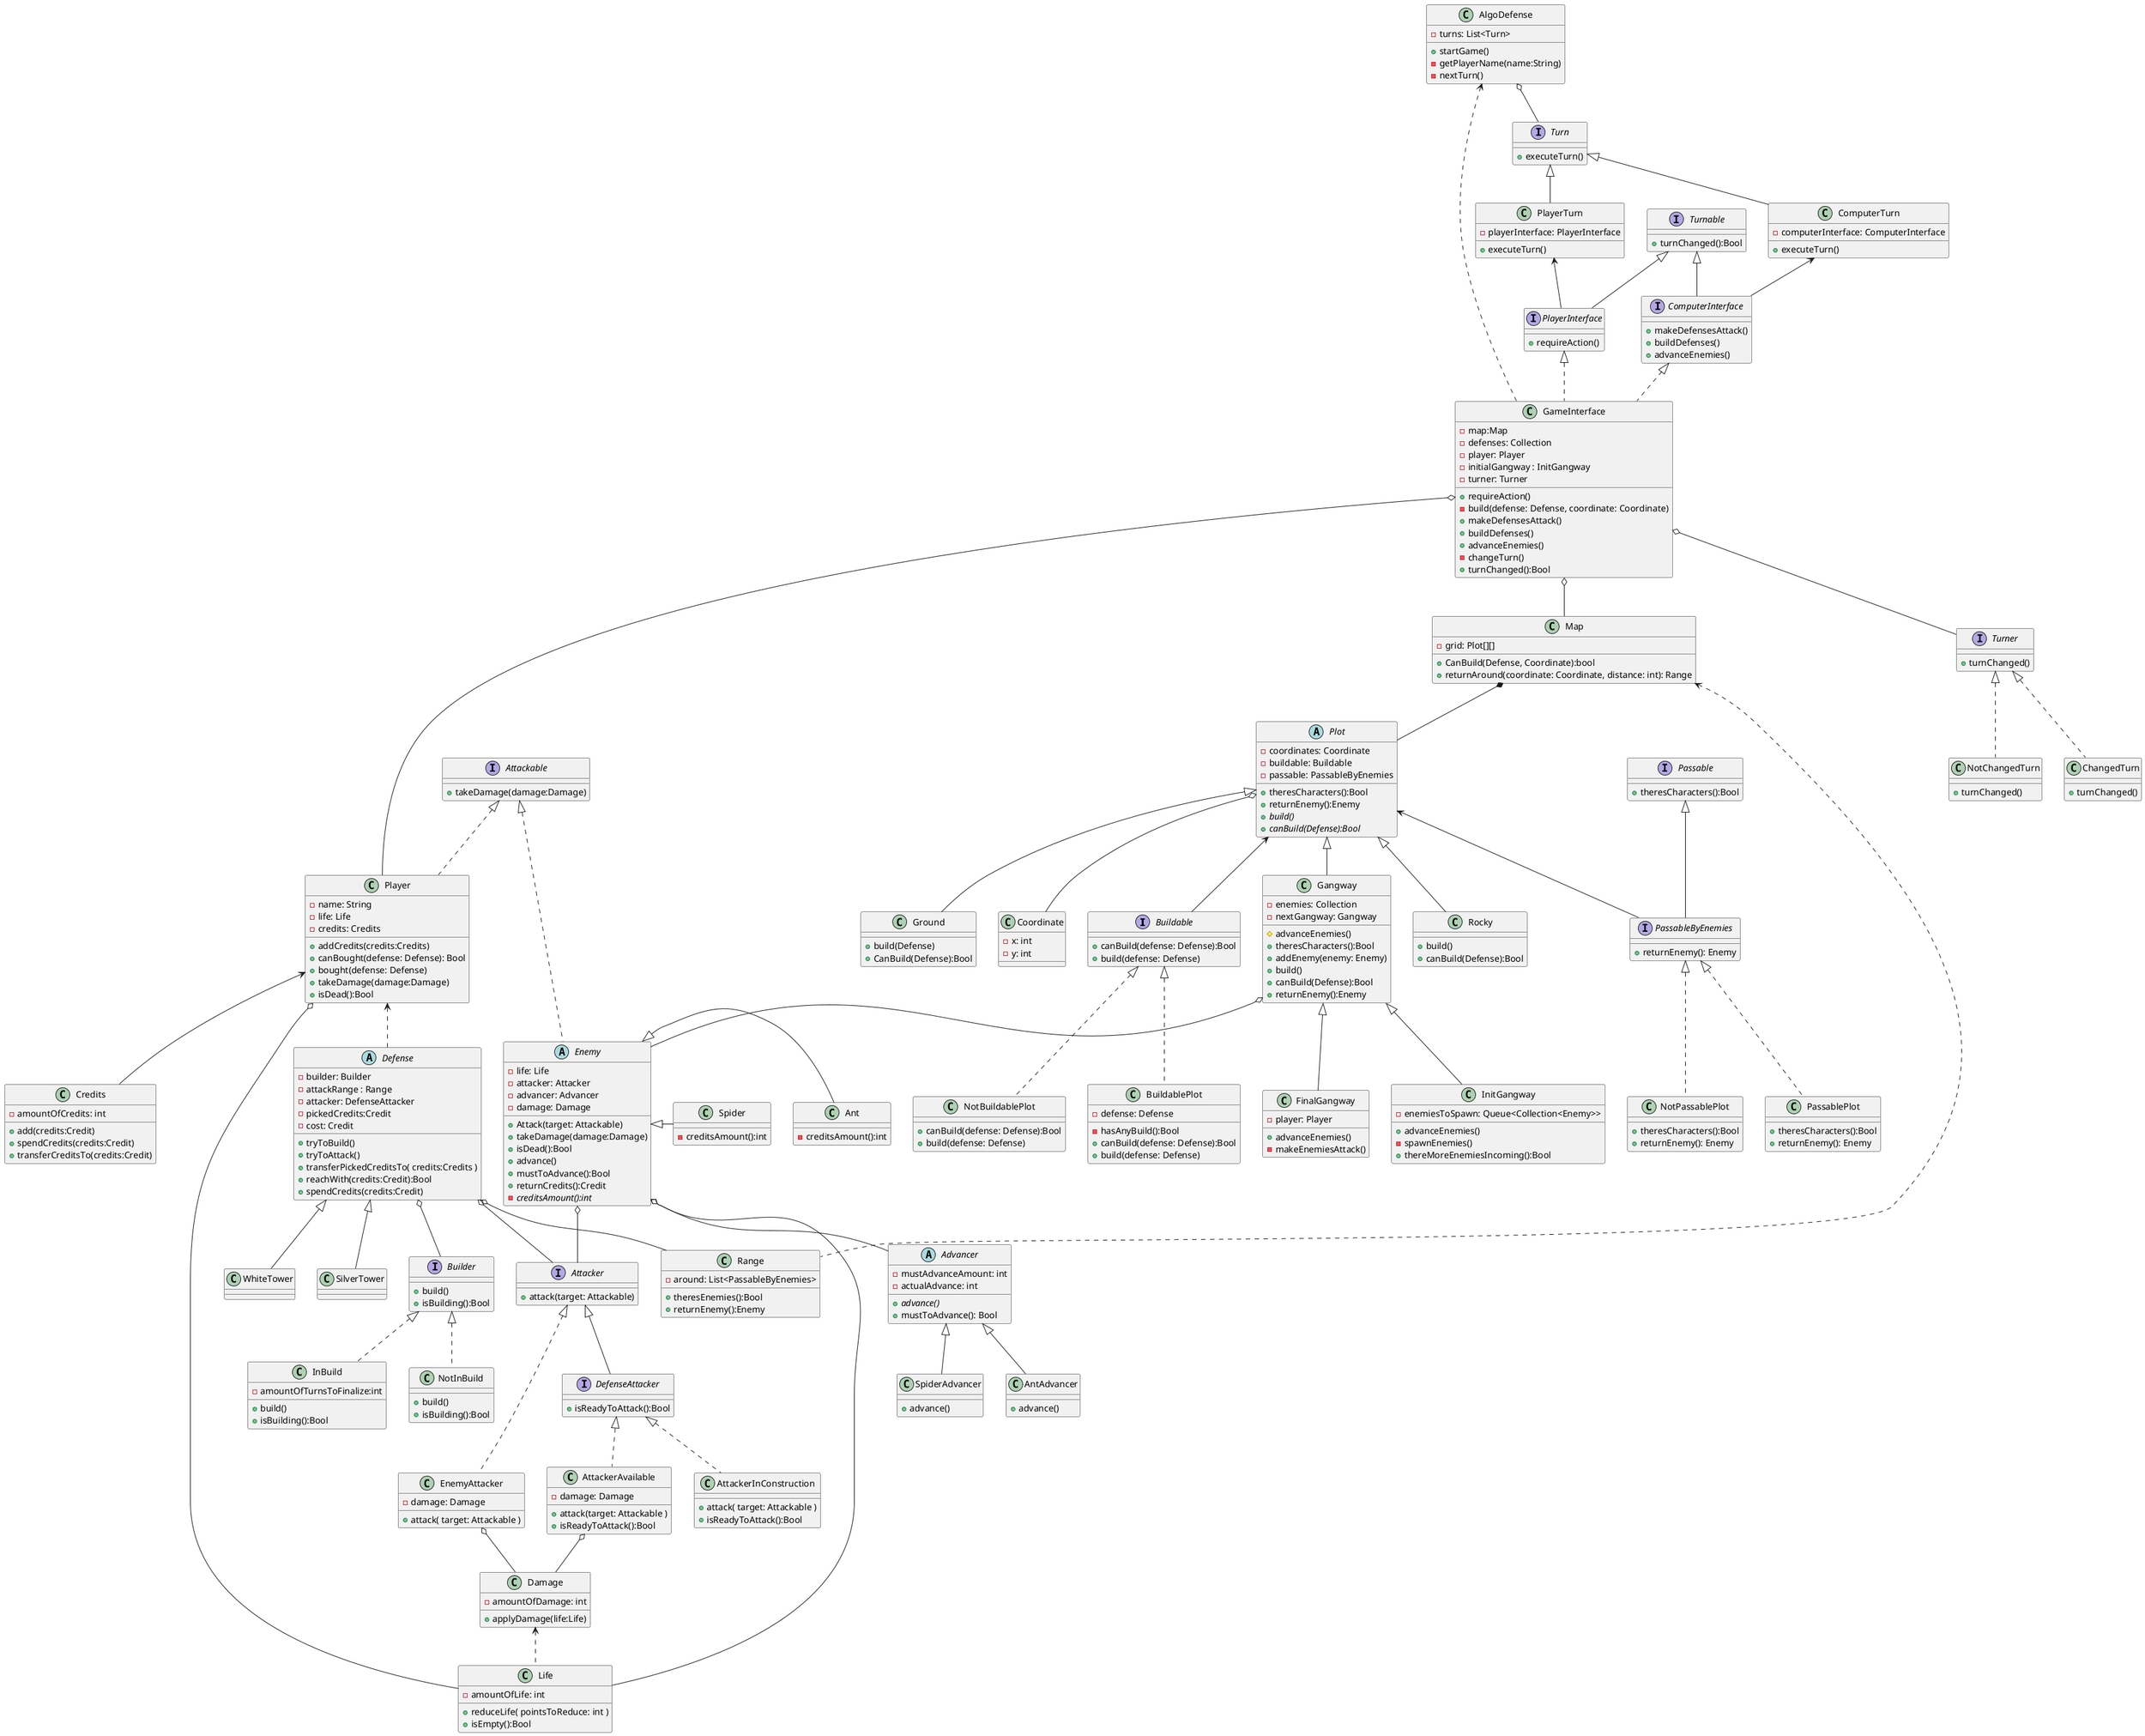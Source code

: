 @startuml

interface Buildable{
    +canBuild(defense: Defense):Bool
    +build(defense: Defense)
}

class BuildablePlot{
    -defense: Defense
    -hasAnyBuild():Bool
    +canBuild(defense: Defense):Bool
    +build(defense: Defense)
}

class NotBuildablePlot{
    +canBuild(defense: Defense):Bool
    +build(defense: Defense)
}

Buildable <|.. BuildablePlot
Buildable <|.. NotBuildablePlot

interface Passable{
    +theresCharacters():Bool
}

interface PassableByEnemies{
    +returnEnemy(): Enemy
}

class PassablePlot{
    +theresCharacters():Bool
    +returnEnemy(): Enemy
}

class NotPassablePlot{
    +theresCharacters():Bool
    +returnEnemy(): Enemy
}

Passable <|-- PassableByEnemies

PassableByEnemies <|.. PassablePlot
PassableByEnemies <|.. NotPassablePlot

abstract class Plot {
    -coordinates: Coordinate
    -buildable: Buildable
    -passable: PassableByEnemies
    +theresCharacters():Bool
    +returnEnemy():Enemy/'Fijarse como hacer esto, se deberían poder separar las parcelas que acptan enemigos de las que no'/
    +{abstract}build()
    +{abstract}canBuild(Defense):Bool/'Fijarse como modelar esto para que no se necesite que todos respondan el mensaje'/
}

Plot <-- PassableByEnemies
Plot <-- Buildable

 class Gangway {
    -enemies: Collection
    -nextGangway: Gangway
    #advanceEnemies()
    +theresCharacters():Bool
    +addEnemy(enemy: Enemy)
    +build()
    +canBuild(Defense):Bool
    +returnEnemy():Enemy
}

class AlgoDefense{
   -turns: List<Turn>
   +startGame()
   -getPlayerName(name:String)
   -nextTurn()
}

class InitGangway{
    -enemiesToSpawn: Queue<Collection<Enemy>>
    +advanceEnemies()
    -spawnEnemies()
    +thereMoreEnemiesIncoming():Bool
}

class FinalGangway{
    -player: Player
    +advanceEnemies()
    -makeEnemiesAttack()
}
class Rocky {
    +build()
    +canBuild(Defense):Bool
}

class Ground {
    +build(Defense)
    +CanBuild(Defense):Bool
}

Plot <|-- Gangway
Plot <|-- Rocky
Plot <|-- Ground
Gangway <|-- InitGangway
Gangway <|-- FinalGangway

class Coordinate {
    -x: int
    -y: int
}

class Damage{
    -amountOfDamage: int
    +applyDamage(life:Life)
}
class Credits{
    -amountOfCredits: int
    +add(credits:Credit)
    +spendCredits(credits:Credit)
    +transferCreditsTo(credits:Credit)
}

interface Attackable{
    +takeDamage(damage:Damage)
}

class Player {
    -name: String
    -life: Life
    -credits: Credits
    +addCredits(credits:Credits)
    +canBought(defense: Defense): Bool
    +bought(defense: Defense)
    +takeDamage(damage:Damage)
    +isDead():Bool
}

Attackable <|.. Player

abstract class Advancer{
    -mustAdvanceAmount: int
    -actualAdvance: int
    +{abstract}advance()
    +mustToAdvance(): Bool
}

class SpiderAdvancer{
    +advance()
}
class AntAdvancer{
    +advance()
}

Advancer <|-- SpiderAdvancer
Advancer <|-- AntAdvancer


abstract class Enemy {
        -life: Life
        -attacker: Attacker
        -advancer: Advancer
        -damage: Damage
        +Attack(target: Attackable)
        +takeDamage(damage:Damage)
        +isDead():Bool
        +advance()
        +mustToAdvance():Bool
        +returnCredits():Credit /'Debe lanzar una excepcion en caso de que el enemigo no este muerto'/
        -{abstract}creditsAmount():int
}

Attackable <|.. Enemy

class Life{
    -amountOfLife: int
    +reduceLife( pointsToReduce: int )
    +isEmpty():Bool

}

Damage <.. Life
Enemy o-- Life
class Ant{
    -creditsAmount():int
}
class Spider{
    -creditsAmount():int
}

Enemy o-- Advancer
Enemy <|- Spider
Enemy <|- Ant

class Range{
    -around: List<PassableByEnemies>
    +theresEnemies():Bool
    +returnEnemy():Enemy
}

class Map {
    -grid: Plot[][]
    +CanBuild(Defense, Coordinate):bool
    +returnAround(coordinate: Coordinate, distance: int): Range
}
Map *-- Plot
Map <.. Range
interface Attacker {
    +attack(target: Attackable)
}

interface DefenseAttacker{
    +isReadyToAttack():Bool
}

class EnemyAttacker{
    -damage: Damage
    +attack( target: Attackable )
}

Attacker <|.. EnemyAttacker

Attacker <|-- DefenseAttacker

EnemyAttacker o-- Damage

interface Builder{
    +build()
    +isBuilding():Bool
}
class InBuild{
    -amountOfTurnsToFinalize:int
    +build()
    +isBuilding():Bool
}
class NotInBuild{
    +build()
    +isBuilding():Bool
}
class AttackerInConstruction {
     +attack( target: Attackable )
     +isReadyToAttack():Bool
}
class AttackerAvailable {
    -damage: Damage
    +attack(target: Attackable )
    +isReadyToAttack():Bool
}
DefenseAttacker <|.. AttackerInConstruction
DefenseAttacker <|.. AttackerAvailable

abstract class Defense {
    -builder: Builder
    -attackRange : Range
    -attacker: DefenseAttacker
    -pickedCredits:Credit
    -cost: Credit
    +tryToBuild()
    +tryToAttack()
    +transferPickedCreditsTo( credits:Credits )
    +reachWith(credits:Credit):Bool /' Se debería implementar el operador menor igual en Credit'/
    +spendCredits(credits:Credit)
}

class WhiteTower
class SilverTower

Defense o-- Attacker
Defense <|-- WhiteTower
Defense <|-- SilverTower
AttackerAvailable o-- Damage
Defense o-- Range
Builder <|.. InBuild
Builder <|.. NotInBuild
Defense o-- Builder

Player <.. Defense
Player o-- Life
Player <-- Credits

Plot o-- Coordinate

interface Turn{
    +executeTurn()
}
class PlayerTurn{ /'A lo mejor debería cambiar el nombre a RealPlayerTurn o UserTurn para este caso'/
    -playerInterface: PlayerInterface
    +executeTurn()
}

class ComputerTurn{
    -computerInterface: ComputerInterface
    +executeTurn()
}
Turn <|-- PlayerTurn
Turn <|-- ComputerTurn

interface Turnable{
    +turnChanged():Bool
}

interface PlayerInterface{
    +requireAction()
}

interface ComputerInterface{
    +makeDefensesAttack()
    +buildDefenses()
    +advanceEnemies()
}

Turnable <|-- PlayerInterface
Turnable <|-- ComputerInterface

class GameInterface{
    -map:Map
    -defenses: Collection
    -player: Player
    -initialGangway : InitGangway
    - turner: Turner /'Se puede reemplazar facilmente con un bool, pero podría tener una utilidad'/
    +requireAction()
    -build(defense: Defense, coordinate: Coordinate)
    +makeDefensesAttack()
    +buildDefenses()
    +advanceEnemies()
    -changeTurn()
    +turnChanged():Bool
}

PlayerInterface <|.. GameInterface
ComputerInterface <|.. GameInterface

interface Turner{
    +turnChanged()
}

class ChangedTurn{
    +turnChanged()
}

class NotChangedTurn{
    +turnChanged()
}

ComputerTurn <-- ComputerInterface
PlayerTurn <-- PlayerInterface

Turner <|.. ChangedTurn
Turner <|.. NotChangedTurn
GameInterface o-- Turner

GameInterface o-- Map
GameInterface o-- Player
AlgoDefense o-- Turn
Enemy o-- Attacker
AlgoDefense <..GameInterface
Gangway o-- Enemy

@enduml